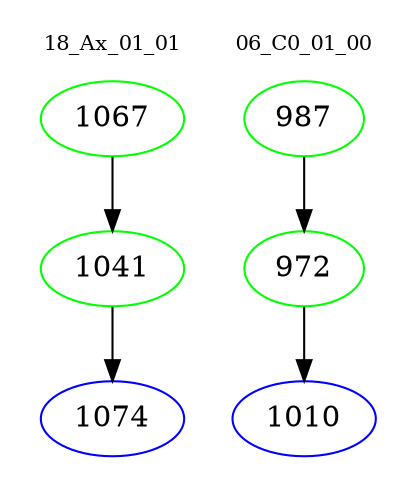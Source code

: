 digraph{
subgraph cluster_0 {
color = white
label = "18_Ax_01_01";
fontsize=10;
T0_1067 [label="1067", color="green"]
T0_1067 -> T0_1041 [color="black"]
T0_1041 [label="1041", color="green"]
T0_1041 -> T0_1074 [color="black"]
T0_1074 [label="1074", color="blue"]
}
subgraph cluster_1 {
color = white
label = "06_C0_01_00";
fontsize=10;
T1_987 [label="987", color="green"]
T1_987 -> T1_972 [color="black"]
T1_972 [label="972", color="green"]
T1_972 -> T1_1010 [color="black"]
T1_1010 [label="1010", color="blue"]
}
}
